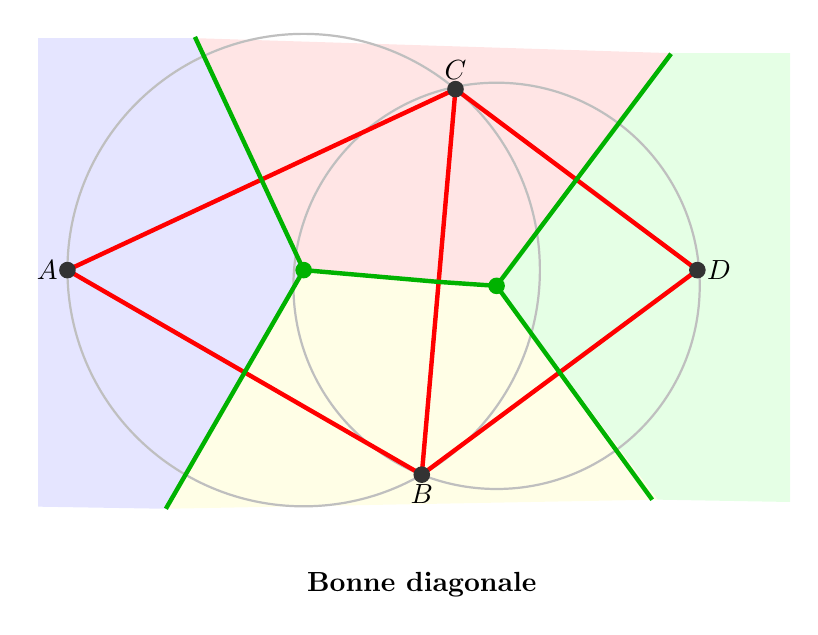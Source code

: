 ﻿\begin{tikzpicture}[scale=1]

\begin{scope}[xshift=14cm]
\coordinate (O1) at (0,0);
\coordinate (A) at (180:3);
\coordinate (B) at (-60:3);
\coordinate (C) at (50:3);
\coordinate (D) at (5,0);

% Second cercle à la main
\coordinate (O2) at (2.45,-0.2);

\fill[blue!10] (O1) -- ++(115:3.25) -- ++(-2,0) -- ++(0,-5.95) -- (-120:3.5) -- cycle ;
\fill[green!10] (O2) -- ++(53:3.7) -- ++(1.5,0) -- ++(0,-5.7) -- ($(O2) + (-53:3.4)$) -- cycle ;
\fill[red!10] (O1) -- (O2) -- ++(53:3.7) -- (115:3.25) -- cycle ;
\fill[yellow!10] (O1) -- (O2) -- ++(-53:3.4) -- (-120:3.5) -- cycle ;

\draw[gray!50,thick] (O1) circle (3);
\def\r{2.58}
\draw[gray!50,thick] (O2) circle (\r);

%\fill[green!50!red!10] (O1) -- ++(65:2.2) -- ++(2,0) -- ++(0,-5.0) -- (-75:3.2) -- cycle ;


\draw[red, ultra thick] (A) -- (B) -- (D) -- (C) -- cycle;
\draw[red, ultra thick] (B) -- (C);


\draw[green!70!black, ultra thick] (O1)  -- ($(A)!0.5!(B)$) -- ([turn]0:2) node (c){};
\draw[green!70!black, ultra thick] (O1)  -- ($(A)!0.5!(C)$) -- ([turn]0:2) node (b){};
\draw[green!70!black, ultra thick] (O1)  -- ($(B)!0.5!(C)$) -- (O2);
\draw[green!70!black, ultra thick] (O2)  -- ($(B)!0.5!(D)$) -- ([turn]0:2) node (cc){};
\draw[green!70!black, ultra thick] (O2)  -- ($(C)!0.5!(D)$) -- ([turn]0:2) node (bb){};

\node at (A) [left] {$A$};
\node at (B) [below] {$B$};
\node at (C) [above] {$C$};
\node at (D) [right] {$D$};

\foreach \P in {A,B,C,D} {
  \fill[black!80] (\P) circle (3pt);
}

\foreach \P in {O1,O2} {
  \fill[green!70!black] (\P) circle (3pt);
}

\node at (1.5,-4) {\bf Bonne diagonale};
\end{scope}

\end{tikzpicture}